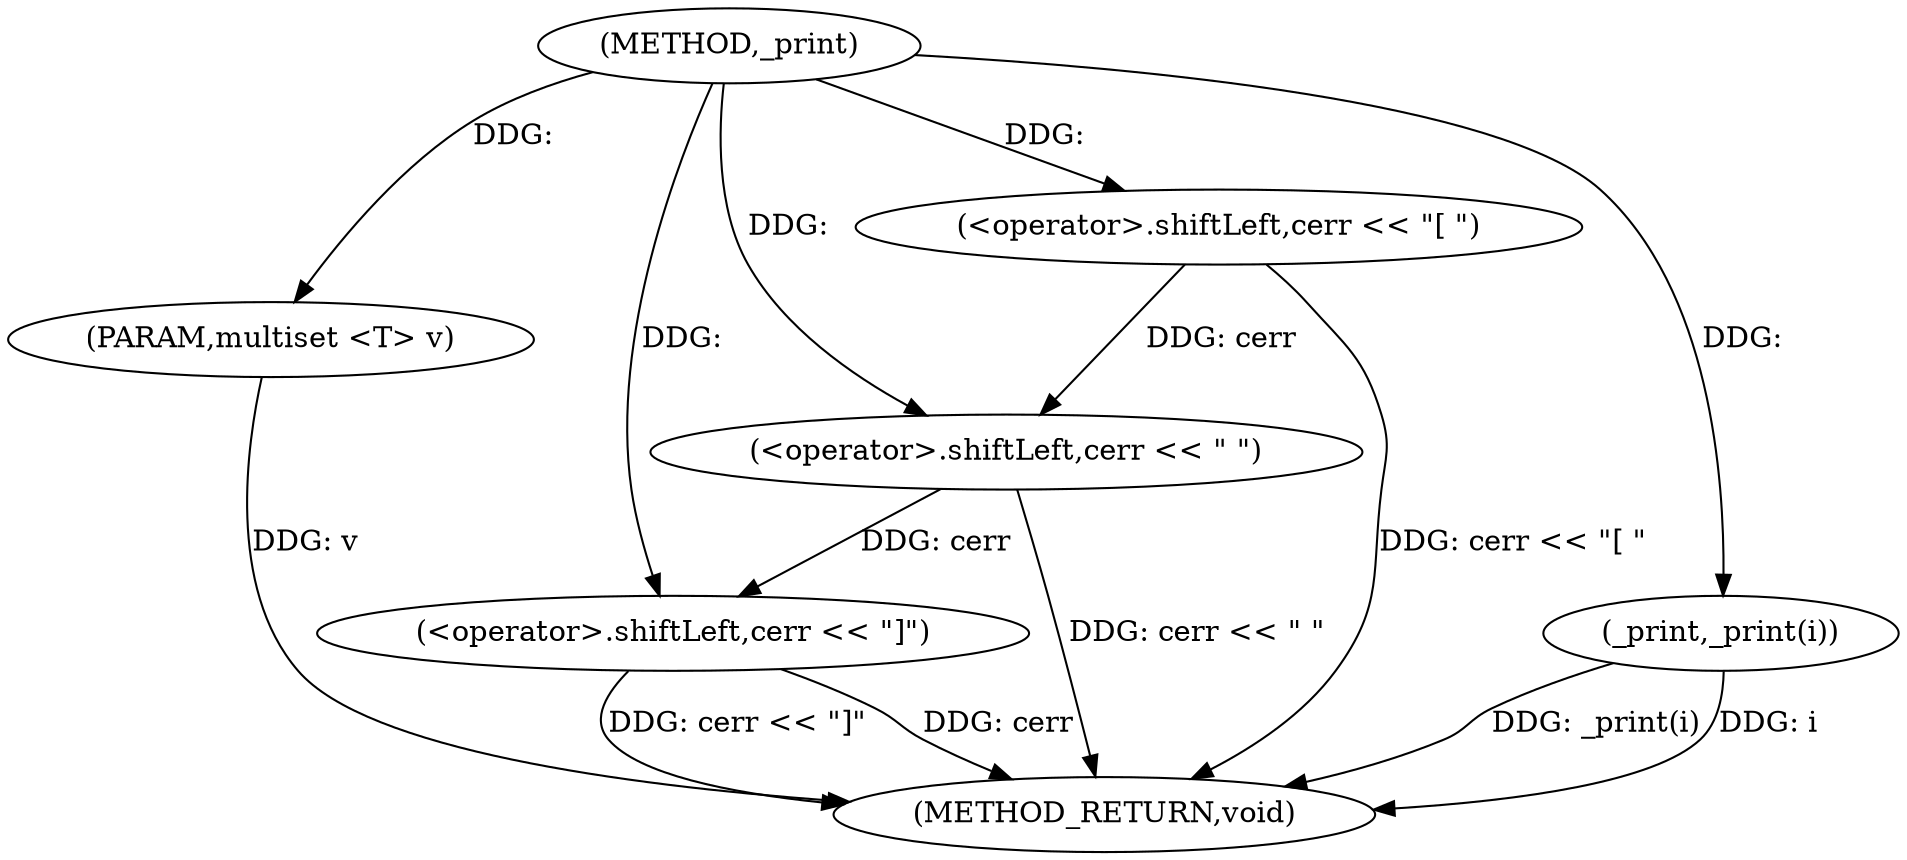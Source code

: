 digraph "_print" {  
"1000233" [label = "(METHOD,_print)" ]
"1000249" [label = "(METHOD_RETURN,void)" ]
"1000234" [label = "(PARAM,multiset <T> v)" ]
"1000236" [label = "(<operator>.shiftLeft,cerr << \"[ \")" ]
"1000246" [label = "(<operator>.shiftLeft,cerr << \"]\")" ]
"1000241" [label = "(_print,_print(i))" ]
"1000243" [label = "(<operator>.shiftLeft,cerr << \" \")" ]
  "1000234" -> "1000249"  [ label = "DDG: v"] 
  "1000236" -> "1000249"  [ label = "DDG: cerr << \"[ \""] 
  "1000241" -> "1000249"  [ label = "DDG: _print(i)"] 
  "1000243" -> "1000249"  [ label = "DDG: cerr << \" \""] 
  "1000246" -> "1000249"  [ label = "DDG: cerr"] 
  "1000246" -> "1000249"  [ label = "DDG: cerr << \"]\""] 
  "1000241" -> "1000249"  [ label = "DDG: i"] 
  "1000233" -> "1000234"  [ label = "DDG: "] 
  "1000233" -> "1000236"  [ label = "DDG: "] 
  "1000243" -> "1000246"  [ label = "DDG: cerr"] 
  "1000233" -> "1000246"  [ label = "DDG: "] 
  "1000233" -> "1000241"  [ label = "DDG: "] 
  "1000236" -> "1000243"  [ label = "DDG: cerr"] 
  "1000233" -> "1000243"  [ label = "DDG: "] 
}

